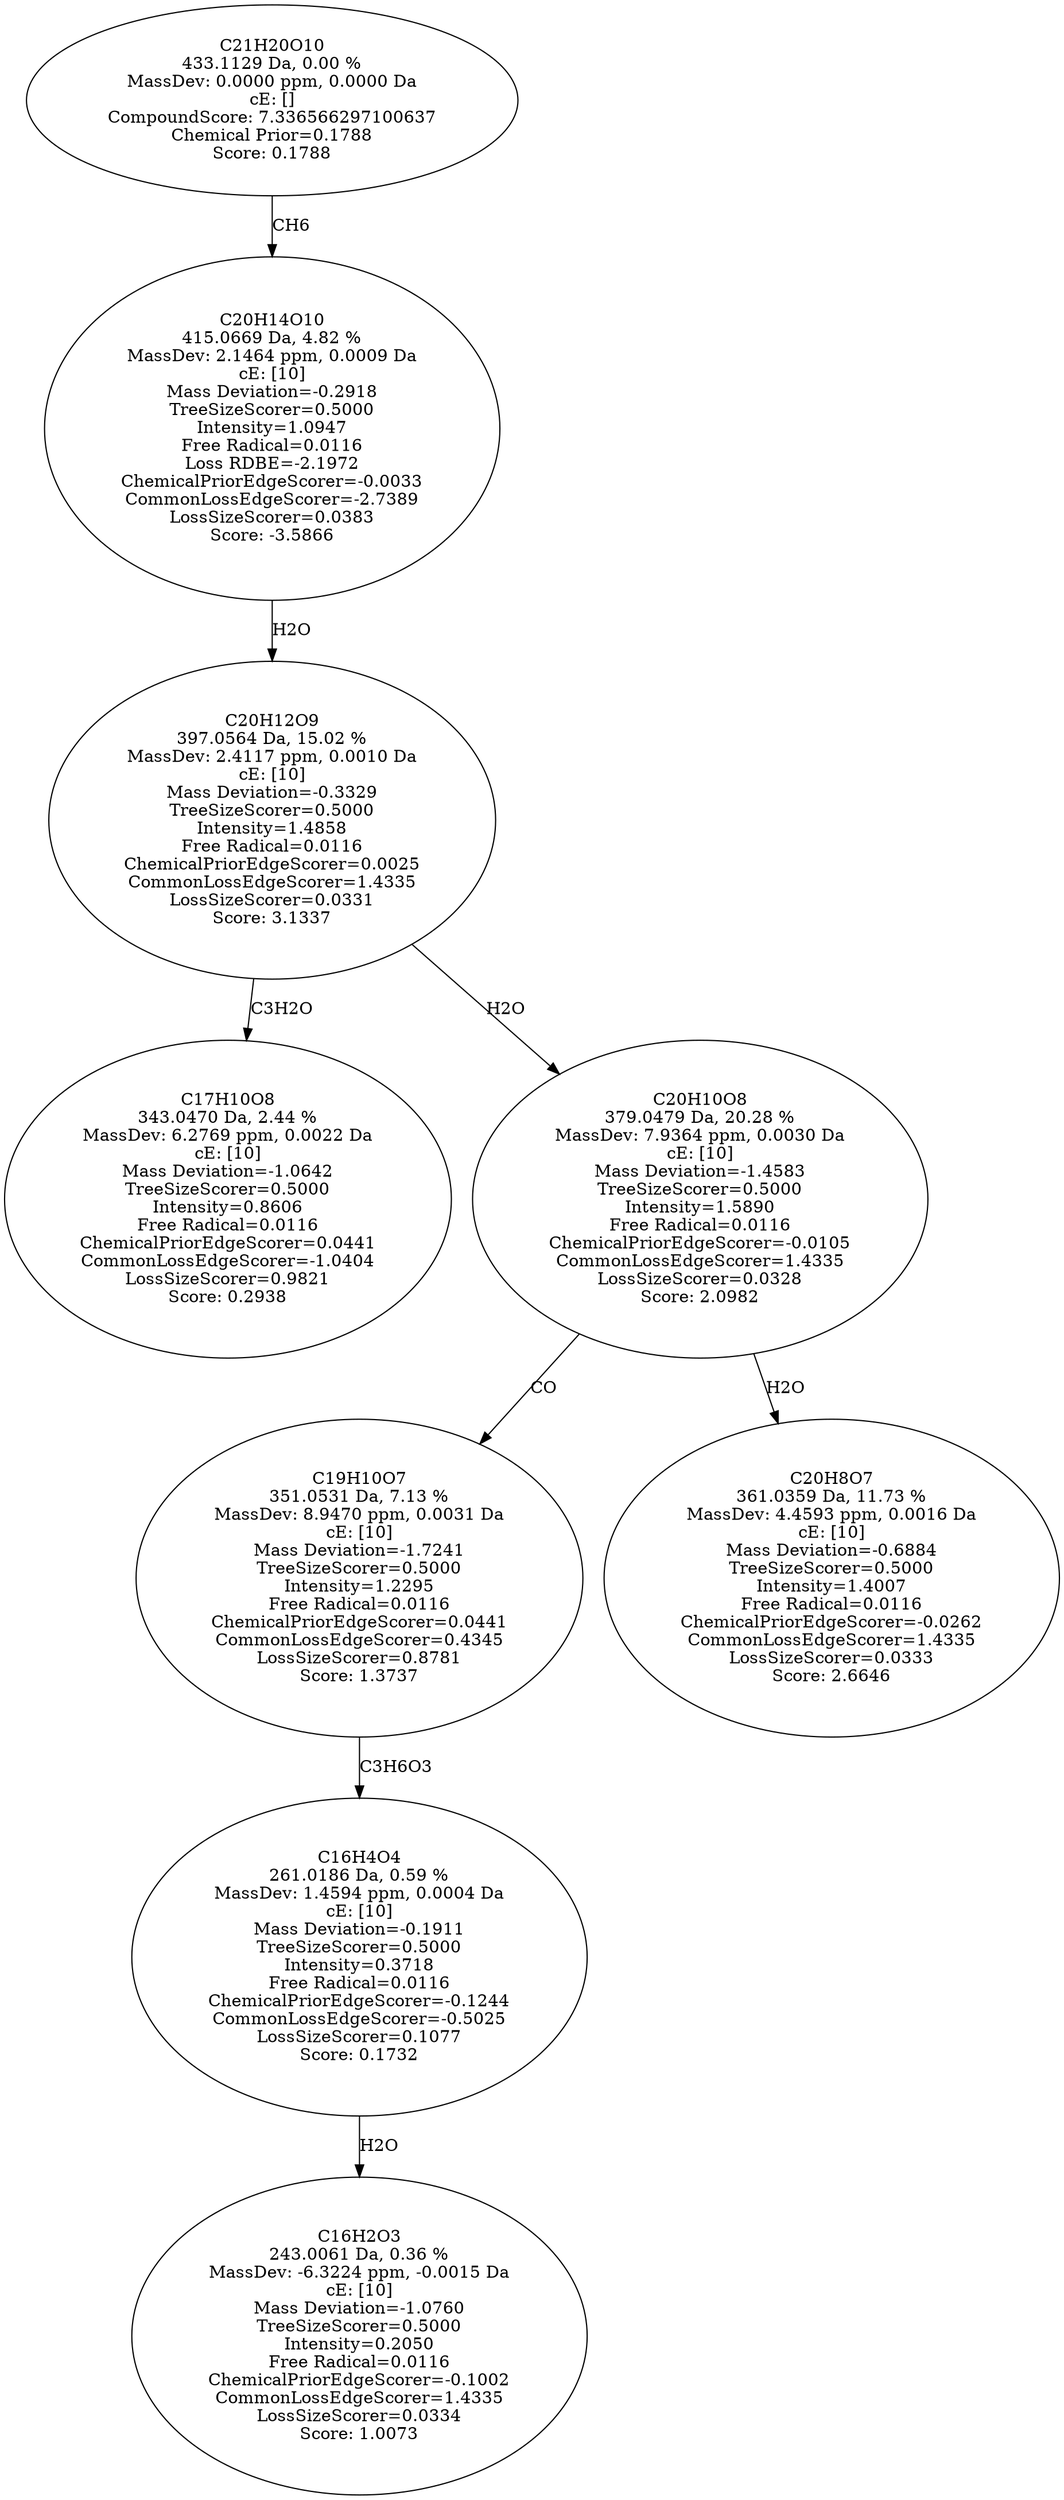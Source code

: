 strict digraph {
v1 [label="C17H10O8\n343.0470 Da, 2.44 %\nMassDev: 6.2769 ppm, 0.0022 Da\ncE: [10]\nMass Deviation=-1.0642\nTreeSizeScorer=0.5000\nIntensity=0.8606\nFree Radical=0.0116\nChemicalPriorEdgeScorer=0.0441\nCommonLossEdgeScorer=-1.0404\nLossSizeScorer=0.9821\nScore: 0.2938"];
v2 [label="C16H2O3\n243.0061 Da, 0.36 %\nMassDev: -6.3224 ppm, -0.0015 Da\ncE: [10]\nMass Deviation=-1.0760\nTreeSizeScorer=0.5000\nIntensity=0.2050\nFree Radical=0.0116\nChemicalPriorEdgeScorer=-0.1002\nCommonLossEdgeScorer=1.4335\nLossSizeScorer=0.0334\nScore: 1.0073"];
v3 [label="C16H4O4\n261.0186 Da, 0.59 %\nMassDev: 1.4594 ppm, 0.0004 Da\ncE: [10]\nMass Deviation=-0.1911\nTreeSizeScorer=0.5000\nIntensity=0.3718\nFree Radical=0.0116\nChemicalPriorEdgeScorer=-0.1244\nCommonLossEdgeScorer=-0.5025\nLossSizeScorer=0.1077\nScore: 0.1732"];
v4 [label="C19H10O7\n351.0531 Da, 7.13 %\nMassDev: 8.9470 ppm, 0.0031 Da\ncE: [10]\nMass Deviation=-1.7241\nTreeSizeScorer=0.5000\nIntensity=1.2295\nFree Radical=0.0116\nChemicalPriorEdgeScorer=0.0441\nCommonLossEdgeScorer=0.4345\nLossSizeScorer=0.8781\nScore: 1.3737"];
v5 [label="C20H8O7\n361.0359 Da, 11.73 %\nMassDev: 4.4593 ppm, 0.0016 Da\ncE: [10]\nMass Deviation=-0.6884\nTreeSizeScorer=0.5000\nIntensity=1.4007\nFree Radical=0.0116\nChemicalPriorEdgeScorer=-0.0262\nCommonLossEdgeScorer=1.4335\nLossSizeScorer=0.0333\nScore: 2.6646"];
v6 [label="C20H10O8\n379.0479 Da, 20.28 %\nMassDev: 7.9364 ppm, 0.0030 Da\ncE: [10]\nMass Deviation=-1.4583\nTreeSizeScorer=0.5000\nIntensity=1.5890\nFree Radical=0.0116\nChemicalPriorEdgeScorer=-0.0105\nCommonLossEdgeScorer=1.4335\nLossSizeScorer=0.0328\nScore: 2.0982"];
v7 [label="C20H12O9\n397.0564 Da, 15.02 %\nMassDev: 2.4117 ppm, 0.0010 Da\ncE: [10]\nMass Deviation=-0.3329\nTreeSizeScorer=0.5000\nIntensity=1.4858\nFree Radical=0.0116\nChemicalPriorEdgeScorer=0.0025\nCommonLossEdgeScorer=1.4335\nLossSizeScorer=0.0331\nScore: 3.1337"];
v8 [label="C20H14O10\n415.0669 Da, 4.82 %\nMassDev: 2.1464 ppm, 0.0009 Da\ncE: [10]\nMass Deviation=-0.2918\nTreeSizeScorer=0.5000\nIntensity=1.0947\nFree Radical=0.0116\nLoss RDBE=-2.1972\nChemicalPriorEdgeScorer=-0.0033\nCommonLossEdgeScorer=-2.7389\nLossSizeScorer=0.0383\nScore: -3.5866"];
v9 [label="C21H20O10\n433.1129 Da, 0.00 %\nMassDev: 0.0000 ppm, 0.0000 Da\ncE: []\nCompoundScore: 7.336566297100637\nChemical Prior=0.1788\nScore: 0.1788"];
v7 -> v1 [label="C3H2O"];
v3 -> v2 [label="H2O"];
v4 -> v3 [label="C3H6O3"];
v6 -> v4 [label="CO"];
v6 -> v5 [label="H2O"];
v7 -> v6 [label="H2O"];
v8 -> v7 [label="H2O"];
v9 -> v8 [label="CH6"];
}